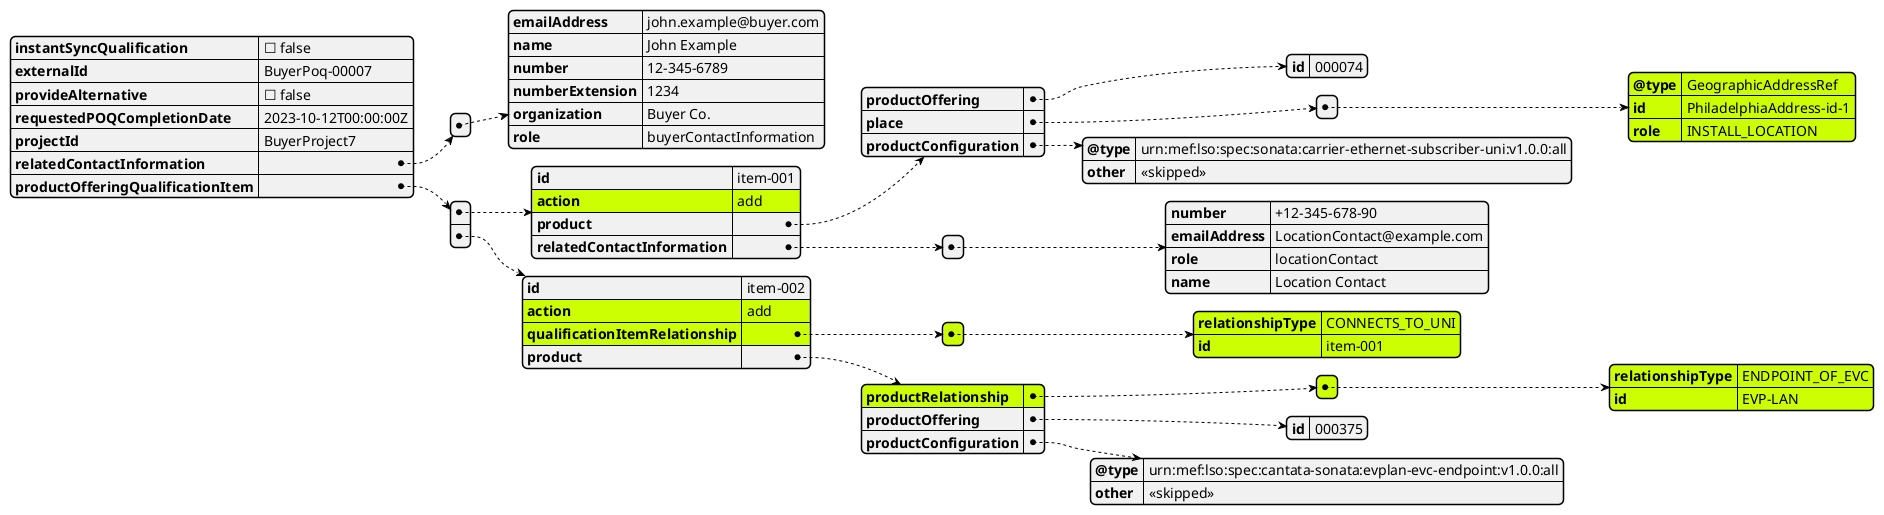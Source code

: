 @startjson
#highlight "productOfferingQualificationItem" / "0"/ "action"
#highlight "productOfferingQualificationItem" / "0"/ "product" / "id"
#highlight "productOfferingQualificationItem" / "1"/ "action"
#highlight "productOfferingQualificationItem" / "1"/ "product" / "id"

#highlight "productOfferingQualificationItem" / "1"/ "qualificationItemRelationship"
#highlight "productOfferingQualificationItem" / "1"/ "qualificationItemRelationship" / "0"
#highlight "productOfferingQualificationItem" / "1"/ "qualificationItemRelationship" / "0" / "relationshipType"
#highlight "productOfferingQualificationItem" / "1"/ "qualificationItemRelationship" / "0" / "id"
#highlight "productOfferingQualificationItem" / "1"/ "product" / "productRelationship"
#highlight "productOfferingQualificationItem" / "1"/ "product" / "productRelationship" / "0" 
#highlight "productOfferingQualificationItem" / "1"/ "product" / "productRelationship" / "0" / "relationshipType"
#highlight "productOfferingQualificationItem" / "1"/ "product" / "productRelationship" / "0" / "id"
#highlight "productOfferingQualificationItem" / "0"/ "product" / "place" / "0"/ "@type"
#highlight "productOfferingQualificationItem" / "0"/ "product" / "place" / "0"/ "id"
#highlight "productOfferingQualificationItem" / "0"/ "product" / "place" / "0"/ "role"

{
  "instantSyncQualification": false,
  "externalId": "BuyerPoq-00007",
  "provideAlternative": false,
  "requestedPOQCompletionDate": "2023-10-12T00:00:00Z",
  "projectId": "BuyerProject7",
  "relatedContactInformation": [
    {
      "emailAddress": "john.example@buyer.com",
      "name": "John Example",
      "number": "12-345-6789",
      "numberExtension": "1234",
      "organization": "Buyer Co.",
      "role": "buyerContactInformation"
    }
  ],
  "productOfferingQualificationItem": [
    {
      "id": "item-001",
      "action": "add",
      "product": {
        "productOffering": {
          "id": "000074"
        },
        "place": [
          {
            "@type": "GeographicAddressRef",
            "id": "PhiladelphiaAddress-id-1",
            "role": "INSTALL_LOCATION"
          }
        ],
        "productConfiguration": {
          "@type": "urn:mef:lso:spec:sonata:carrier-ethernet-subscriber-uni:v1.0.0:all",
          "other": "<<skipped>>"
        }
      },
      "relatedContactInformation": [
        {
          "number": "+12-345-678-90",
          "emailAddress": "LocationContact@example.com",
          "role": "locationContact",
          "name": "Location Contact"
        }
      ]
    },
    {
      "id": "item-002",
      "action": "add",
      "qualificationItemRelationship": [
        {
          "relationshipType": "CONNECTS_TO_UNI",
          "id": "item-001"
        }
      ],
      "product": {
        "productRelationship": [
          {
            "relationshipType": "ENDPOINT_OF_EVC",
            "id": "EVP-LAN"
          }
        ],
        "productOffering": {
          "id": "000375"
        },
        "productConfiguration": {
          "@type": "urn:mef:lso:spec:cantata-sonata:evplan-evc-endpoint:v1.0.0:all",
          "other": "<<skipped>>"
        }
      }  
    }
  ]
}

@endjson
